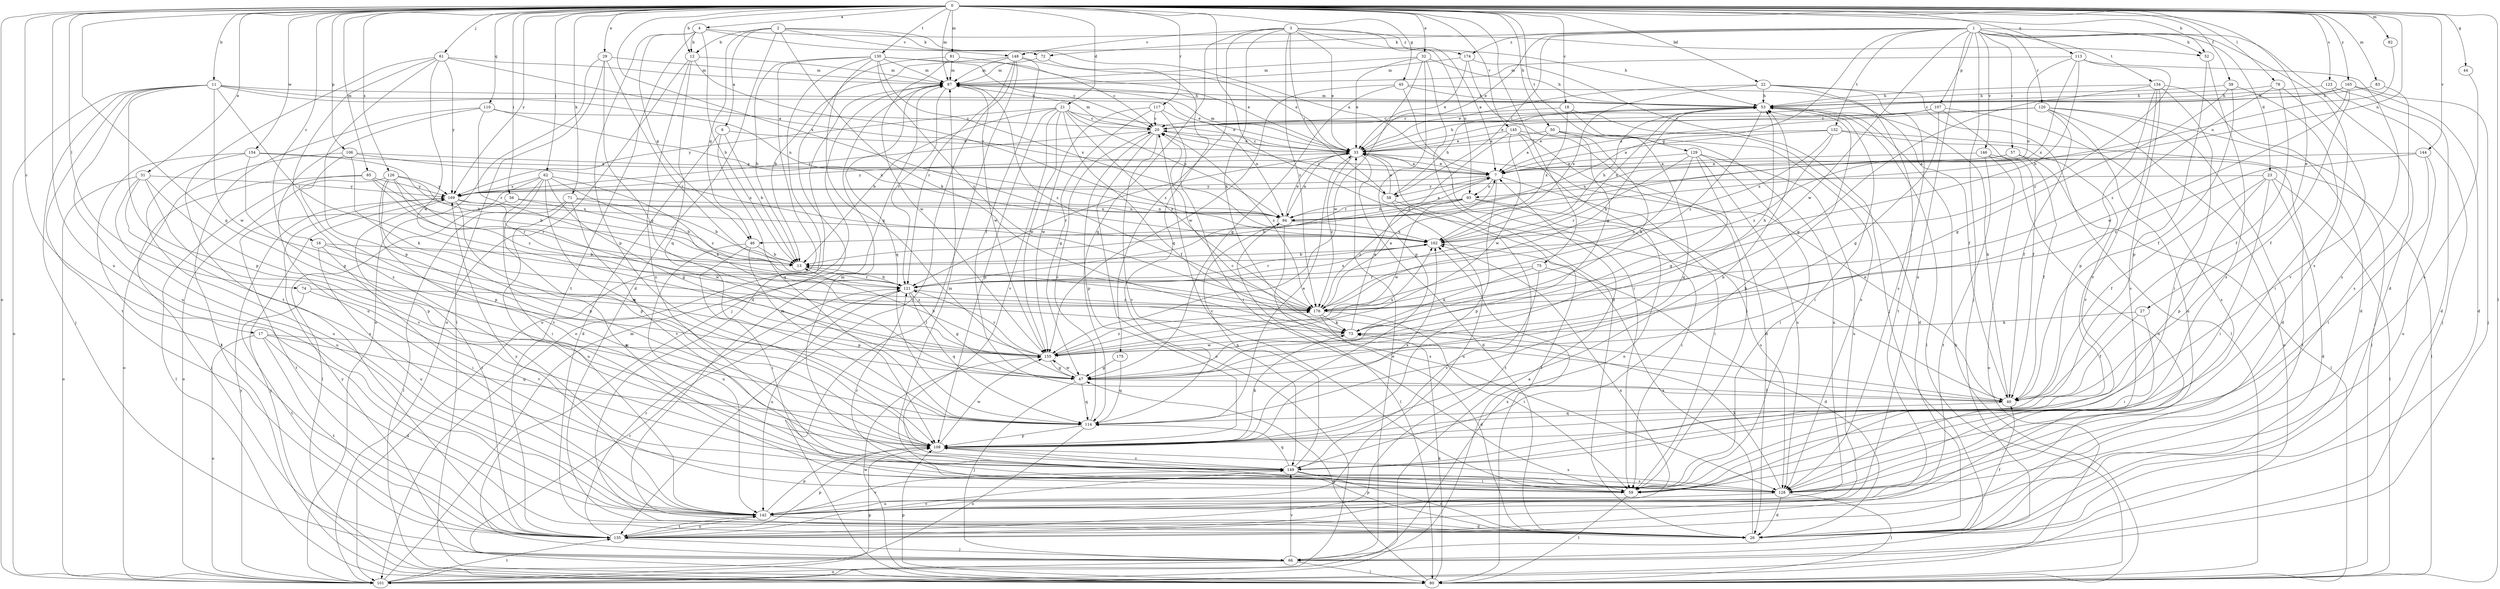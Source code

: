 strict digraph  {
0;
1;
2;
3;
4;
6;
7;
11;
12;
13;
16;
17;
18;
20;
21;
22;
23;
26;
27;
29;
31;
32;
33;
39;
40;
44;
45;
46;
47;
50;
52;
53;
56;
57;
58;
59;
61;
62;
66;
71;
72;
73;
74;
75;
78;
80;
81;
82;
83;
85;
87;
93;
94;
101;
106;
107;
108;
110;
113;
114;
117;
120;
121;
123;
126;
128;
129;
130;
132;
134;
135;
142;
144;
145;
146;
148;
149;
154;
155;
162;
165;
169;
174;
175;
176;
0 -> 4  [label=a];
0 -> 11  [label=b];
0 -> 12  [label=b];
0 -> 16  [label=c];
0 -> 17  [label=c];
0 -> 18  [label=c];
0 -> 21  [label=d];
0 -> 22  [label=d];
0 -> 27  [label=e];
0 -> 29  [label=e];
0 -> 31  [label=e];
0 -> 32  [label=e];
0 -> 39  [label=f];
0 -> 40  [label=f];
0 -> 44  [label=g];
0 -> 45  [label=g];
0 -> 50  [label=h];
0 -> 52  [label=h];
0 -> 56  [label=i];
0 -> 61  [label=j];
0 -> 62  [label=j];
0 -> 71  [label=k];
0 -> 74  [label=l];
0 -> 75  [label=l];
0 -> 78  [label=l];
0 -> 80  [label=l];
0 -> 81  [label=m];
0 -> 82  [label=m];
0 -> 83  [label=m];
0 -> 85  [label=m];
0 -> 87  [label=m];
0 -> 93  [label=n];
0 -> 101  [label=o];
0 -> 106  [label=p];
0 -> 110  [label=q];
0 -> 113  [label=q];
0 -> 114  [label=q];
0 -> 117  [label=r];
0 -> 123  [label=s];
0 -> 126  [label=s];
0 -> 129  [label=t];
0 -> 130  [label=t];
0 -> 142  [label=u];
0 -> 144  [label=v];
0 -> 145  [label=v];
0 -> 154  [label=w];
0 -> 162  [label=x];
0 -> 165  [label=y];
0 -> 169  [label=y];
1 -> 23  [label=d];
1 -> 26  [label=d];
1 -> 33  [label=e];
1 -> 46  [label=g];
1 -> 52  [label=h];
1 -> 57  [label=i];
1 -> 58  [label=i];
1 -> 66  [label=j];
1 -> 72  [label=k];
1 -> 107  [label=p];
1 -> 120  [label=r];
1 -> 128  [label=s];
1 -> 132  [label=t];
1 -> 134  [label=t];
1 -> 142  [label=u];
1 -> 146  [label=v];
1 -> 155  [label=w];
1 -> 174  [label=z];
2 -> 6  [label=a];
2 -> 7  [label=a];
2 -> 12  [label=b];
2 -> 26  [label=d];
2 -> 46  [label=g];
2 -> 72  [label=k];
2 -> 73  [label=k];
2 -> 148  [label=v];
3 -> 7  [label=a];
3 -> 33  [label=e];
3 -> 58  [label=i];
3 -> 73  [label=k];
3 -> 93  [label=n];
3 -> 114  [label=q];
3 -> 148  [label=v];
3 -> 174  [label=z];
3 -> 175  [label=z];
3 -> 176  [label=z];
4 -> 12  [label=b];
4 -> 13  [label=b];
4 -> 46  [label=g];
4 -> 52  [label=h];
4 -> 53  [label=h];
4 -> 108  [label=p];
4 -> 135  [label=t];
6 -> 13  [label=b];
6 -> 26  [label=d];
6 -> 33  [label=e];
6 -> 114  [label=q];
7 -> 33  [label=e];
7 -> 58  [label=i];
7 -> 59  [label=i];
7 -> 93  [label=n];
7 -> 108  [label=p];
7 -> 169  [label=y];
11 -> 33  [label=e];
11 -> 53  [label=h];
11 -> 66  [label=j];
11 -> 94  [label=n];
11 -> 101  [label=o];
11 -> 108  [label=p];
11 -> 121  [label=r];
11 -> 135  [label=t];
11 -> 142  [label=u];
11 -> 155  [label=w];
12 -> 87  [label=m];
12 -> 94  [label=n];
12 -> 101  [label=o];
12 -> 114  [label=q];
12 -> 128  [label=s];
13 -> 121  [label=r];
16 -> 13  [label=b];
16 -> 59  [label=i];
16 -> 142  [label=u];
16 -> 155  [label=w];
17 -> 26  [label=d];
17 -> 101  [label=o];
17 -> 114  [label=q];
17 -> 135  [label=t];
17 -> 155  [label=w];
18 -> 20  [label=c];
18 -> 26  [label=d];
18 -> 128  [label=s];
18 -> 162  [label=x];
20 -> 33  [label=e];
20 -> 87  [label=m];
20 -> 101  [label=o];
20 -> 108  [label=p];
20 -> 149  [label=v];
20 -> 169  [label=y];
20 -> 176  [label=z];
21 -> 13  [label=b];
21 -> 20  [label=c];
21 -> 33  [label=e];
21 -> 40  [label=f];
21 -> 94  [label=n];
21 -> 108  [label=p];
21 -> 149  [label=v];
21 -> 155  [label=w];
21 -> 169  [label=y];
21 -> 176  [label=z];
22 -> 33  [label=e];
22 -> 53  [label=h];
22 -> 80  [label=l];
22 -> 128  [label=s];
22 -> 135  [label=t];
22 -> 162  [label=x];
23 -> 26  [label=d];
23 -> 40  [label=f];
23 -> 59  [label=i];
23 -> 80  [label=l];
23 -> 108  [label=p];
23 -> 169  [label=y];
26 -> 40  [label=f];
26 -> 87  [label=m];
26 -> 108  [label=p];
26 -> 162  [label=x];
27 -> 40  [label=f];
27 -> 59  [label=i];
27 -> 73  [label=k];
29 -> 47  [label=g];
29 -> 80  [label=l];
29 -> 87  [label=m];
29 -> 101  [label=o];
29 -> 176  [label=z];
31 -> 101  [label=o];
31 -> 108  [label=p];
31 -> 128  [label=s];
31 -> 142  [label=u];
31 -> 149  [label=v];
31 -> 169  [label=y];
32 -> 26  [label=d];
32 -> 33  [label=e];
32 -> 53  [label=h];
32 -> 87  [label=m];
32 -> 108  [label=p];
32 -> 155  [label=w];
33 -> 7  [label=a];
33 -> 20  [label=c];
33 -> 26  [label=d];
33 -> 53  [label=h];
33 -> 80  [label=l];
33 -> 87  [label=m];
33 -> 94  [label=n];
33 -> 121  [label=r];
33 -> 169  [label=y];
33 -> 176  [label=z];
39 -> 40  [label=f];
39 -> 47  [label=g];
39 -> 53  [label=h];
39 -> 59  [label=i];
40 -> 20  [label=c];
40 -> 33  [label=e];
40 -> 53  [label=h];
40 -> 114  [label=q];
44 -> 128  [label=s];
45 -> 40  [label=f];
45 -> 47  [label=g];
45 -> 53  [label=h];
45 -> 59  [label=i];
45 -> 155  [label=w];
46 -> 13  [label=b];
46 -> 59  [label=i];
46 -> 108  [label=p];
46 -> 142  [label=u];
47 -> 40  [label=f];
47 -> 66  [label=j];
47 -> 114  [label=q];
47 -> 155  [label=w];
50 -> 7  [label=a];
50 -> 33  [label=e];
50 -> 73  [label=k];
50 -> 114  [label=q];
50 -> 142  [label=u];
52 -> 108  [label=p];
52 -> 128  [label=s];
53 -> 20  [label=c];
53 -> 59  [label=i];
53 -> 80  [label=l];
53 -> 87  [label=m];
53 -> 162  [label=x];
53 -> 176  [label=z];
56 -> 13  [label=b];
56 -> 94  [label=n];
56 -> 135  [label=t];
57 -> 7  [label=a];
57 -> 40  [label=f];
57 -> 94  [label=n];
57 -> 135  [label=t];
58 -> 20  [label=c];
58 -> 33  [label=e];
58 -> 53  [label=h];
58 -> 135  [label=t];
58 -> 142  [label=u];
59 -> 20  [label=c];
59 -> 80  [label=l];
59 -> 121  [label=r];
61 -> 7  [label=a];
61 -> 87  [label=m];
61 -> 108  [label=p];
61 -> 128  [label=s];
61 -> 135  [label=t];
61 -> 155  [label=w];
61 -> 169  [label=y];
62 -> 47  [label=g];
62 -> 59  [label=i];
62 -> 73  [label=k];
62 -> 80  [label=l];
62 -> 108  [label=p];
62 -> 114  [label=q];
62 -> 169  [label=y];
62 -> 176  [label=z];
66 -> 33  [label=e];
66 -> 80  [label=l];
66 -> 101  [label=o];
66 -> 149  [label=v];
66 -> 162  [label=x];
66 -> 169  [label=y];
71 -> 13  [label=b];
71 -> 80  [label=l];
71 -> 94  [label=n];
71 -> 142  [label=u];
71 -> 149  [label=v];
72 -> 87  [label=m];
72 -> 114  [label=q];
73 -> 7  [label=a];
73 -> 53  [label=h];
73 -> 155  [label=w];
74 -> 135  [label=t];
74 -> 149  [label=v];
74 -> 176  [label=z];
75 -> 26  [label=d];
75 -> 73  [label=k];
75 -> 121  [label=r];
75 -> 149  [label=v];
78 -> 40  [label=f];
78 -> 53  [label=h];
78 -> 149  [label=v];
78 -> 176  [label=z];
80 -> 47  [label=g];
80 -> 53  [label=h];
80 -> 73  [label=k];
80 -> 108  [label=p];
80 -> 121  [label=r];
80 -> 155  [label=w];
80 -> 169  [label=y];
81 -> 20  [label=c];
81 -> 66  [label=j];
81 -> 87  [label=m];
81 -> 155  [label=w];
82 -> 94  [label=n];
83 -> 53  [label=h];
83 -> 128  [label=s];
85 -> 13  [label=b];
85 -> 66  [label=j];
85 -> 80  [label=l];
85 -> 121  [label=r];
85 -> 169  [label=y];
87 -> 53  [label=h];
87 -> 101  [label=o];
87 -> 114  [label=q];
87 -> 121  [label=r];
87 -> 155  [label=w];
87 -> 176  [label=z];
93 -> 13  [label=b];
93 -> 59  [label=i];
93 -> 94  [label=n];
93 -> 128  [label=s];
93 -> 155  [label=w];
93 -> 176  [label=z];
94 -> 7  [label=a];
94 -> 33  [label=e];
94 -> 80  [label=l];
94 -> 128  [label=s];
94 -> 162  [label=x];
101 -> 7  [label=a];
101 -> 87  [label=m];
101 -> 108  [label=p];
101 -> 135  [label=t];
101 -> 169  [label=y];
106 -> 7  [label=a];
106 -> 73  [label=k];
106 -> 101  [label=o];
106 -> 108  [label=p];
106 -> 162  [label=x];
107 -> 20  [label=c];
107 -> 33  [label=e];
107 -> 40  [label=f];
107 -> 47  [label=g];
107 -> 128  [label=s];
108 -> 53  [label=h];
108 -> 73  [label=k];
108 -> 128  [label=s];
108 -> 149  [label=v];
108 -> 155  [label=w];
108 -> 162  [label=x];
110 -> 20  [label=c];
110 -> 80  [label=l];
110 -> 121  [label=r];
110 -> 142  [label=u];
110 -> 162  [label=x];
113 -> 13  [label=b];
113 -> 87  [label=m];
113 -> 94  [label=n];
113 -> 128  [label=s];
113 -> 162  [label=x];
113 -> 176  [label=z];
114 -> 20  [label=c];
114 -> 33  [label=e];
114 -> 101  [label=o];
114 -> 108  [label=p];
117 -> 20  [label=c];
117 -> 47  [label=g];
117 -> 59  [label=i];
117 -> 94  [label=n];
117 -> 155  [label=w];
120 -> 7  [label=a];
120 -> 20  [label=c];
120 -> 26  [label=d];
120 -> 40  [label=f];
120 -> 80  [label=l];
120 -> 101  [label=o];
120 -> 142  [label=u];
121 -> 13  [label=b];
121 -> 47  [label=g];
121 -> 114  [label=q];
121 -> 142  [label=u];
121 -> 162  [label=x];
121 -> 176  [label=z];
123 -> 26  [label=d];
123 -> 53  [label=h];
123 -> 66  [label=j];
126 -> 101  [label=o];
126 -> 108  [label=p];
126 -> 121  [label=r];
126 -> 149  [label=v];
126 -> 162  [label=x];
126 -> 169  [label=y];
126 -> 176  [label=z];
128 -> 26  [label=d];
128 -> 73  [label=k];
128 -> 80  [label=l];
128 -> 87  [label=m];
128 -> 142  [label=u];
129 -> 7  [label=a];
129 -> 47  [label=g];
129 -> 59  [label=i];
129 -> 121  [label=r];
129 -> 128  [label=s];
129 -> 142  [label=u];
129 -> 176  [label=z];
130 -> 13  [label=b];
130 -> 20  [label=c];
130 -> 26  [label=d];
130 -> 33  [label=e];
130 -> 47  [label=g];
130 -> 87  [label=m];
130 -> 101  [label=o];
130 -> 162  [label=x];
130 -> 176  [label=z];
132 -> 7  [label=a];
132 -> 33  [label=e];
132 -> 80  [label=l];
132 -> 149  [label=v];
132 -> 162  [label=x];
132 -> 176  [label=z];
134 -> 26  [label=d];
134 -> 47  [label=g];
134 -> 53  [label=h];
134 -> 59  [label=i];
134 -> 108  [label=p];
134 -> 128  [label=s];
134 -> 149  [label=v];
135 -> 66  [label=j];
135 -> 108  [label=p];
135 -> 121  [label=r];
135 -> 142  [label=u];
135 -> 149  [label=v];
135 -> 162  [label=x];
142 -> 26  [label=d];
142 -> 108  [label=p];
142 -> 135  [label=t];
142 -> 149  [label=v];
142 -> 169  [label=y];
144 -> 7  [label=a];
144 -> 59  [label=i];
144 -> 142  [label=u];
144 -> 176  [label=z];
145 -> 26  [label=d];
145 -> 33  [label=e];
145 -> 59  [label=i];
145 -> 101  [label=o];
145 -> 121  [label=r];
145 -> 155  [label=w];
146 -> 7  [label=a];
146 -> 80  [label=l];
146 -> 101  [label=o];
146 -> 135  [label=t];
146 -> 142  [label=u];
148 -> 13  [label=b];
148 -> 33  [label=e];
148 -> 40  [label=f];
148 -> 80  [label=l];
148 -> 87  [label=m];
148 -> 121  [label=r];
148 -> 135  [label=t];
149 -> 26  [label=d];
149 -> 53  [label=h];
149 -> 59  [label=i];
149 -> 87  [label=m];
149 -> 94  [label=n];
149 -> 114  [label=q];
149 -> 128  [label=s];
154 -> 7  [label=a];
154 -> 13  [label=b];
154 -> 47  [label=g];
154 -> 135  [label=t];
154 -> 142  [label=u];
155 -> 13  [label=b];
155 -> 47  [label=g];
155 -> 121  [label=r];
155 -> 162  [label=x];
155 -> 176  [label=z];
162 -> 13  [label=b];
162 -> 53  [label=h];
162 -> 121  [label=r];
165 -> 20  [label=c];
165 -> 26  [label=d];
165 -> 40  [label=f];
165 -> 53  [label=h];
165 -> 66  [label=j];
165 -> 155  [label=w];
169 -> 94  [label=n];
169 -> 128  [label=s];
169 -> 135  [label=t];
169 -> 155  [label=w];
174 -> 33  [label=e];
174 -> 47  [label=g];
174 -> 66  [label=j];
174 -> 87  [label=m];
175 -> 47  [label=g];
175 -> 114  [label=q];
176 -> 7  [label=a];
176 -> 26  [label=d];
176 -> 53  [label=h];
176 -> 59  [label=i];
176 -> 73  [label=k];
}
